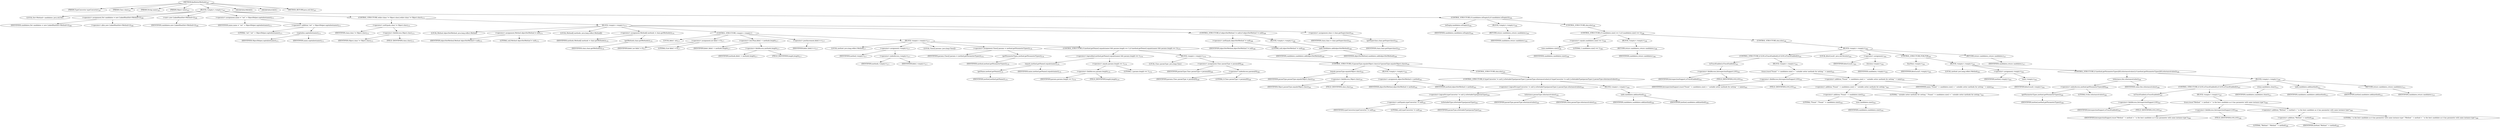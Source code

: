 digraph "findSetterMethods" {  
"807" [label = <(METHOD,findSetterMethods)<SUB>267</SUB>> ]
"808" [label = <(PARAM,TypeConverter typeConverter)<SUB>267</SUB>> ]
"809" [label = <(PARAM,Class clazz)<SUB>267</SUB>> ]
"810" [label = <(PARAM,String name)<SUB>267</SUB>> ]
"811" [label = <(PARAM,Object value)<SUB>267</SUB>> ]
"812" [label = <(BLOCK,&lt;empty&gt;,&lt;empty&gt;)<SUB>267</SUB>> ]
"6" [label = <(LOCAL,Set&lt;Method&gt; candidates: java.util.Set)> ]
"813" [label = <(&lt;operator&gt;.assignment,Set candidates = new LinkedHashSet&lt;Method&gt;())<SUB>268</SUB>> ]
"814" [label = <(IDENTIFIER,candidates,Set candidates = new LinkedHashSet&lt;Method&gt;())<SUB>268</SUB>> ]
"815" [label = <(&lt;operator&gt;.alloc,new LinkedHashSet&lt;Method&gt;())<SUB>268</SUB>> ]
"816" [label = <(&lt;init&gt;,new LinkedHashSet&lt;Method&gt;())<SUB>268</SUB>> ]
"5" [label = <(IDENTIFIER,candidates,new LinkedHashSet&lt;Method&gt;())<SUB>268</SUB>> ]
"817" [label = <(&lt;operator&gt;.assignment,name = &quot;set&quot; + ObjectHelper.capitalize(name))<SUB>271</SUB>> ]
"818" [label = <(IDENTIFIER,name,name = &quot;set&quot; + ObjectHelper.capitalize(name))<SUB>271</SUB>> ]
"819" [label = <(&lt;operator&gt;.addition,&quot;set&quot; + ObjectHelper.capitalize(name))<SUB>271</SUB>> ]
"820" [label = <(LITERAL,&quot;set&quot;,&quot;set&quot; + ObjectHelper.capitalize(name))<SUB>271</SUB>> ]
"821" [label = <(capitalize,capitalize(name))<SUB>271</SUB>> ]
"822" [label = <(IDENTIFIER,ObjectHelper,capitalize(name))<SUB>271</SUB>> ]
"823" [label = <(IDENTIFIER,name,capitalize(name))<SUB>271</SUB>> ]
"824" [label = <(CONTROL_STRUCTURE,while (clazz != Object.class),while (clazz != Object.class))<SUB>272</SUB>> ]
"825" [label = <(&lt;operator&gt;.notEquals,clazz != Object.class)<SUB>272</SUB>> ]
"826" [label = <(IDENTIFIER,clazz,clazz != Object.class)<SUB>272</SUB>> ]
"827" [label = <(&lt;operator&gt;.fieldAccess,Object.class)<SUB>272</SUB>> ]
"828" [label = <(IDENTIFIER,Object,clazz != Object.class)<SUB>272</SUB>> ]
"829" [label = <(FIELD_IDENTIFIER,class,class)<SUB>272</SUB>> ]
"830" [label = <(BLOCK,&lt;empty&gt;,&lt;empty&gt;)<SUB>272</SUB>> ]
"831" [label = <(LOCAL,Method objectSetMethod: java.lang.reflect.Method)> ]
"832" [label = <(&lt;operator&gt;.assignment,Method objectSetMethod = null)<SUB>275</SUB>> ]
"833" [label = <(IDENTIFIER,objectSetMethod,Method objectSetMethod = null)<SUB>275</SUB>> ]
"834" [label = <(LITERAL,null,Method objectSetMethod = null)<SUB>275</SUB>> ]
"835" [label = <(LOCAL,Method[] methods: java.lang.reflect.Method[])> ]
"836" [label = <(&lt;operator&gt;.assignment,Method[] methods = clazz.getMethods())<SUB>276</SUB>> ]
"837" [label = <(IDENTIFIER,methods,Method[] methods = clazz.getMethods())<SUB>276</SUB>> ]
"838" [label = <(getMethods,clazz.getMethods())<SUB>276</SUB>> ]
"839" [label = <(IDENTIFIER,clazz,clazz.getMethods())<SUB>276</SUB>> ]
"840" [label = <(CONTROL_STRUCTURE,&lt;empty&gt;,&lt;empty&gt;)> ]
"841" [label = <(LOCAL,$idx1: int)<SUB>277</SUB>> ]
"842" [label = <(&lt;operator&gt;.assignment,int $idx1 = 0)<SUB>277</SUB>> ]
"843" [label = <(IDENTIFIER,$idx1,int $idx1 = 0)<SUB>277</SUB>> ]
"844" [label = <(LITERAL,0,int $idx1 = 0)<SUB>277</SUB>> ]
"845" [label = <(&lt;operator&gt;.lessThan,$idx1 &lt; methods.length)<SUB>277</SUB>> ]
"846" [label = <(IDENTIFIER,$idx1,$idx1 &lt; methods.length)<SUB>277</SUB>> ]
"847" [label = <(&lt;operator&gt;.fieldAccess,methods.length)<SUB>277</SUB>> ]
"848" [label = <(IDENTIFIER,methods,$idx1 &lt; methods.length)<SUB>277</SUB>> ]
"849" [label = <(FIELD_IDENTIFIER,length,length)<SUB>277</SUB>> ]
"850" [label = <(&lt;operator&gt;.postIncrement,$idx1++)<SUB>277</SUB>> ]
"851" [label = <(IDENTIFIER,$idx1,$idx1++)<SUB>277</SUB>> ]
"852" [label = <(BLOCK,&lt;empty&gt;,&lt;empty&gt;)<SUB>277</SUB>> ]
"853" [label = <(LOCAL,method: java.lang.reflect.Method)<SUB>277</SUB>> ]
"854" [label = <(&lt;operator&gt;.assignment,&lt;empty&gt;)<SUB>277</SUB>> ]
"855" [label = <(IDENTIFIER,method,&lt;empty&gt;)<SUB>277</SUB>> ]
"856" [label = <(&lt;operator&gt;.indexAccess,&lt;empty&gt;)<SUB>277</SUB>> ]
"857" [label = <(IDENTIFIER,methods,&lt;empty&gt;)<SUB>277</SUB>> ]
"858" [label = <(IDENTIFIER,$idx1,&lt;empty&gt;)<SUB>277</SUB>> ]
"859" [label = <(LOCAL,Class[] params: java.lang.Class[])> ]
"860" [label = <(&lt;operator&gt;.assignment,Class[] params = method.getParameterTypes())<SUB>278</SUB>> ]
"861" [label = <(IDENTIFIER,params,Class[] params = method.getParameterTypes())<SUB>278</SUB>> ]
"862" [label = <(getParameterTypes,method.getParameterTypes())<SUB>278</SUB>> ]
"863" [label = <(IDENTIFIER,method,method.getParameterTypes())<SUB>278</SUB>> ]
"864" [label = <(CONTROL_STRUCTURE,if (method.getName().equals(name) &amp;&amp; params.length == 1),if (method.getName().equals(name) &amp;&amp; params.length == 1))<SUB>279</SUB>> ]
"865" [label = <(&lt;operator&gt;.logicalAnd,method.getName().equals(name) &amp;&amp; params.length == 1)<SUB>279</SUB>> ]
"866" [label = <(equals,method.getName().equals(name))<SUB>279</SUB>> ]
"867" [label = <(getName,method.getName())<SUB>279</SUB>> ]
"868" [label = <(IDENTIFIER,method,method.getName())<SUB>279</SUB>> ]
"869" [label = <(IDENTIFIER,name,method.getName().equals(name))<SUB>279</SUB>> ]
"870" [label = <(&lt;operator&gt;.equals,params.length == 1)<SUB>279</SUB>> ]
"871" [label = <(&lt;operator&gt;.fieldAccess,params.length)<SUB>279</SUB>> ]
"872" [label = <(IDENTIFIER,params,params.length == 1)<SUB>279</SUB>> ]
"873" [label = <(FIELD_IDENTIFIER,length,length)<SUB>279</SUB>> ]
"874" [label = <(LITERAL,1,params.length == 1)<SUB>279</SUB>> ]
"875" [label = <(BLOCK,&lt;empty&gt;,&lt;empty&gt;)<SUB>279</SUB>> ]
"876" [label = <(LOCAL,Class paramType: java.lang.Class)> ]
"877" [label = <(&lt;operator&gt;.assignment,Class paramType = params[0])<SUB>280</SUB>> ]
"878" [label = <(IDENTIFIER,paramType,Class paramType = params[0])<SUB>280</SUB>> ]
"879" [label = <(&lt;operator&gt;.indexAccess,params[0])<SUB>280</SUB>> ]
"880" [label = <(IDENTIFIER,params,Class paramType = params[0])<SUB>280</SUB>> ]
"881" [label = <(LITERAL,0,Class paramType = params[0])<SUB>280</SUB>> ]
"882" [label = <(CONTROL_STRUCTURE,if (paramType.equals(Object.class)),if (paramType.equals(Object.class)))<SUB>281</SUB>> ]
"883" [label = <(equals,paramType.equals(Object.class))<SUB>281</SUB>> ]
"884" [label = <(IDENTIFIER,paramType,paramType.equals(Object.class))<SUB>281</SUB>> ]
"885" [label = <(&lt;operator&gt;.fieldAccess,Object.class)<SUB>281</SUB>> ]
"886" [label = <(IDENTIFIER,Object,paramType.equals(Object.class))<SUB>281</SUB>> ]
"887" [label = <(FIELD_IDENTIFIER,class,class)<SUB>281</SUB>> ]
"888" [label = <(BLOCK,&lt;empty&gt;,&lt;empty&gt;)<SUB>281</SUB>> ]
"889" [label = <(&lt;operator&gt;.assignment,objectSetMethod = method)<SUB>282</SUB>> ]
"890" [label = <(IDENTIFIER,objectSetMethod,objectSetMethod = method)<SUB>282</SUB>> ]
"891" [label = <(IDENTIFIER,method,objectSetMethod = method)<SUB>282</SUB>> ]
"892" [label = <(CONTROL_STRUCTURE,else,else)<SUB>283</SUB>> ]
"893" [label = <(CONTROL_STRUCTURE,if (typeConverter != null || isSettableType(paramType) || paramType.isInstance(value)),if (typeConverter != null || isSettableType(paramType) || paramType.isInstance(value)))<SUB>283</SUB>> ]
"894" [label = <(&lt;operator&gt;.logicalOr,typeConverter != null || isSettableType(paramType) || paramType.isInstance(value))<SUB>283</SUB>> ]
"895" [label = <(&lt;operator&gt;.logicalOr,typeConverter != null || isSettableType(paramType))<SUB>283</SUB>> ]
"896" [label = <(&lt;operator&gt;.notEquals,typeConverter != null)<SUB>283</SUB>> ]
"897" [label = <(IDENTIFIER,typeConverter,typeConverter != null)<SUB>283</SUB>> ]
"898" [label = <(LITERAL,null,typeConverter != null)<SUB>283</SUB>> ]
"899" [label = <(isSettableType,isSettableType(paramType))<SUB>283</SUB>> ]
"900" [label = <(IDENTIFIER,paramType,isSettableType(paramType))<SUB>283</SUB>> ]
"901" [label = <(isInstance,paramType.isInstance(value))<SUB>283</SUB>> ]
"902" [label = <(IDENTIFIER,paramType,paramType.isInstance(value))<SUB>283</SUB>> ]
"903" [label = <(IDENTIFIER,value,paramType.isInstance(value))<SUB>283</SUB>> ]
"904" [label = <(BLOCK,&lt;empty&gt;,&lt;empty&gt;)<SUB>283</SUB>> ]
"905" [label = <(add,candidates.add(method))<SUB>284</SUB>> ]
"906" [label = <(IDENTIFIER,candidates,candidates.add(method))<SUB>284</SUB>> ]
"907" [label = <(IDENTIFIER,method,candidates.add(method))<SUB>284</SUB>> ]
"908" [label = <(CONTROL_STRUCTURE,if (objectSetMethod != null),if (objectSetMethod != null))<SUB>288</SUB>> ]
"909" [label = <(&lt;operator&gt;.notEquals,objectSetMethod != null)<SUB>288</SUB>> ]
"910" [label = <(IDENTIFIER,objectSetMethod,objectSetMethod != null)<SUB>288</SUB>> ]
"911" [label = <(LITERAL,null,objectSetMethod != null)<SUB>288</SUB>> ]
"912" [label = <(BLOCK,&lt;empty&gt;,&lt;empty&gt;)<SUB>288</SUB>> ]
"913" [label = <(add,candidates.add(objectSetMethod))<SUB>289</SUB>> ]
"914" [label = <(IDENTIFIER,candidates,candidates.add(objectSetMethod))<SUB>289</SUB>> ]
"915" [label = <(IDENTIFIER,objectSetMethod,candidates.add(objectSetMethod))<SUB>289</SUB>> ]
"916" [label = <(&lt;operator&gt;.assignment,clazz = clazz.getSuperclass())<SUB>291</SUB>> ]
"917" [label = <(IDENTIFIER,clazz,clazz = clazz.getSuperclass())<SUB>291</SUB>> ]
"918" [label = <(getSuperclass,clazz.getSuperclass())<SUB>291</SUB>> ]
"919" [label = <(IDENTIFIER,clazz,clazz.getSuperclass())<SUB>291</SUB>> ]
"920" [label = <(CONTROL_STRUCTURE,if (candidates.isEmpty()),if (candidates.isEmpty()))<SUB>294</SUB>> ]
"921" [label = <(isEmpty,candidates.isEmpty())<SUB>294</SUB>> ]
"922" [label = <(IDENTIFIER,candidates,candidates.isEmpty())<SUB>294</SUB>> ]
"923" [label = <(BLOCK,&lt;empty&gt;,&lt;empty&gt;)<SUB>294</SUB>> ]
"924" [label = <(RETURN,return candidates;,return candidates;)<SUB>295</SUB>> ]
"925" [label = <(IDENTIFIER,candidates,return candidates;)<SUB>295</SUB>> ]
"926" [label = <(CONTROL_STRUCTURE,else,else)<SUB>296</SUB>> ]
"927" [label = <(CONTROL_STRUCTURE,if (candidates.size() == 1),if (candidates.size() == 1))<SUB>296</SUB>> ]
"928" [label = <(&lt;operator&gt;.equals,candidates.size() == 1)<SUB>296</SUB>> ]
"929" [label = <(size,candidates.size())<SUB>296</SUB>> ]
"930" [label = <(IDENTIFIER,candidates,candidates.size())<SUB>296</SUB>> ]
"931" [label = <(LITERAL,1,candidates.size() == 1)<SUB>296</SUB>> ]
"932" [label = <(BLOCK,&lt;empty&gt;,&lt;empty&gt;)<SUB>296</SUB>> ]
"933" [label = <(RETURN,return candidates;,return candidates;)<SUB>298</SUB>> ]
"934" [label = <(IDENTIFIER,candidates,return candidates;)<SUB>298</SUB>> ]
"935" [label = <(CONTROL_STRUCTURE,else,else)<SUB>299</SUB>> ]
"936" [label = <(BLOCK,&lt;empty&gt;,&lt;empty&gt;)<SUB>299</SUB>> ]
"937" [label = <(CONTROL_STRUCTURE,if (LOG.isTraceEnabled()),if (LOG.isTraceEnabled()))<SUB>301</SUB>> ]
"938" [label = <(isTraceEnabled,isTraceEnabled())<SUB>301</SUB>> ]
"939" [label = <(&lt;operator&gt;.fieldAccess,IntrospectionSupport.LOG)<SUB>301</SUB>> ]
"940" [label = <(IDENTIFIER,IntrospectionSupport,isTraceEnabled())<SUB>301</SUB>> ]
"941" [label = <(FIELD_IDENTIFIER,LOG,LOG)<SUB>301</SUB>> ]
"942" [label = <(BLOCK,&lt;empty&gt;,&lt;empty&gt;)<SUB>301</SUB>> ]
"943" [label = <(trace,trace(&quot;Found &quot; + candidates.size() + &quot; suitable setter methods for setting &quot; + name))<SUB>302</SUB>> ]
"944" [label = <(&lt;operator&gt;.fieldAccess,IntrospectionSupport.LOG)<SUB>302</SUB>> ]
"945" [label = <(IDENTIFIER,IntrospectionSupport,trace(&quot;Found &quot; + candidates.size() + &quot; suitable setter methods for setting &quot; + name))<SUB>302</SUB>> ]
"946" [label = <(FIELD_IDENTIFIER,LOG,LOG)<SUB>302</SUB>> ]
"947" [label = <(&lt;operator&gt;.addition,&quot;Found &quot; + candidates.size() + &quot; suitable setter methods for setting &quot; + name)<SUB>302</SUB>> ]
"948" [label = <(&lt;operator&gt;.addition,&quot;Found &quot; + candidates.size() + &quot; suitable setter methods for setting &quot;)<SUB>302</SUB>> ]
"949" [label = <(&lt;operator&gt;.addition,&quot;Found &quot; + candidates.size())<SUB>302</SUB>> ]
"950" [label = <(LITERAL,&quot;Found &quot;,&quot;Found &quot; + candidates.size())<SUB>302</SUB>> ]
"951" [label = <(size,candidates.size())<SUB>302</SUB>> ]
"952" [label = <(IDENTIFIER,candidates,candidates.size())<SUB>302</SUB>> ]
"953" [label = <(LITERAL,&quot; suitable setter methods for setting &quot;,&quot;Found &quot; + candidates.size() + &quot; suitable setter methods for setting &quot;)<SUB>302</SUB>> ]
"954" [label = <(IDENTIFIER,name,&quot;Found &quot; + candidates.size() + &quot; suitable setter methods for setting &quot; + name)<SUB>302</SUB>> ]
"955" [label = <(LOCAL,$iterLocal1: java.util.Iterator)<SUB>305</SUB>> ]
"956" [label = <(&lt;operator&gt;.assignment,)<SUB>305</SUB>> ]
"957" [label = <(IDENTIFIER,$iterLocal1,)<SUB>305</SUB>> ]
"958" [label = <(iterator,&lt;empty&gt;)<SUB>305</SUB>> ]
"959" [label = <(IDENTIFIER,candidates,&lt;empty&gt;)<SUB>305</SUB>> ]
"960" [label = <(CONTROL_STRUCTURE,FOR,FOR)<SUB>305</SUB>> ]
"961" [label = <(hasNext,&lt;empty&gt;)<SUB>305</SUB>> ]
"962" [label = <(IDENTIFIER,$iterLocal1,&lt;empty&gt;)<SUB>305</SUB>> ]
"963" [label = <(BLOCK,&lt;empty&gt;,&lt;empty&gt;)<SUB>305</SUB>> ]
"964" [label = <(LOCAL,method: java.lang.reflect.Method)<SUB>305</SUB>> ]
"965" [label = <(&lt;operator&gt;.assignment,&lt;empty&gt;)<SUB>305</SUB>> ]
"966" [label = <(IDENTIFIER,method,&lt;empty&gt;)<SUB>305</SUB>> ]
"967" [label = <(next,&lt;empty&gt;)<SUB>305</SUB>> ]
"968" [label = <(IDENTIFIER,$iterLocal1,&lt;empty&gt;)<SUB>305</SUB>> ]
"969" [label = <(CONTROL_STRUCTURE,if (method.getParameterTypes()[0].isInstance(value)),if (method.getParameterTypes()[0].isInstance(value)))<SUB>306</SUB>> ]
"970" [label = <(isInstance,this.isInstance(value))<SUB>306</SUB>> ]
"971" [label = <(&lt;operator&gt;.indexAccess,method.getParameterTypes()[0])<SUB>306</SUB>> ]
"972" [label = <(getParameterTypes,method.getParameterTypes())<SUB>306</SUB>> ]
"973" [label = <(IDENTIFIER,method,method.getParameterTypes())<SUB>306</SUB>> ]
"974" [label = <(LITERAL,0,this.isInstance(value))<SUB>306</SUB>> ]
"975" [label = <(IDENTIFIER,value,this.isInstance(value))<SUB>306</SUB>> ]
"976" [label = <(BLOCK,&lt;empty&gt;,&lt;empty&gt;)<SUB>306</SUB>> ]
"977" [label = <(CONTROL_STRUCTURE,if (LOG.isTraceEnabled()),if (LOG.isTraceEnabled()))<SUB>307</SUB>> ]
"978" [label = <(isTraceEnabled,isTraceEnabled())<SUB>307</SUB>> ]
"979" [label = <(&lt;operator&gt;.fieldAccess,IntrospectionSupport.LOG)<SUB>307</SUB>> ]
"980" [label = <(IDENTIFIER,IntrospectionSupport,isTraceEnabled())<SUB>307</SUB>> ]
"981" [label = <(FIELD_IDENTIFIER,LOG,LOG)<SUB>307</SUB>> ]
"982" [label = <(BLOCK,&lt;empty&gt;,&lt;empty&gt;)<SUB>307</SUB>> ]
"983" [label = <(trace,trace(&quot;Method &quot; + method + &quot; is the best candidate as it has parameter with same instance type&quot;))<SUB>308</SUB>> ]
"984" [label = <(&lt;operator&gt;.fieldAccess,IntrospectionSupport.LOG)<SUB>308</SUB>> ]
"985" [label = <(IDENTIFIER,IntrospectionSupport,trace(&quot;Method &quot; + method + &quot; is the best candidate as it has parameter with same instance type&quot;))<SUB>308</SUB>> ]
"986" [label = <(FIELD_IDENTIFIER,LOG,LOG)<SUB>308</SUB>> ]
"987" [label = <(&lt;operator&gt;.addition,&quot;Method &quot; + method + &quot; is the best candidate as it has parameter with same instance type&quot;)<SUB>308</SUB>> ]
"988" [label = <(&lt;operator&gt;.addition,&quot;Method &quot; + method)<SUB>308</SUB>> ]
"989" [label = <(LITERAL,&quot;Method &quot;,&quot;Method &quot; + method)<SUB>308</SUB>> ]
"990" [label = <(IDENTIFIER,method,&quot;Method &quot; + method)<SUB>308</SUB>> ]
"991" [label = <(LITERAL,&quot; is the best candidate as it has parameter with same instance type&quot;,&quot;Method &quot; + method + &quot; is the best candidate as it has parameter with same instance type&quot;)<SUB>308</SUB>> ]
"992" [label = <(clear,candidates.clear())<SUB>311</SUB>> ]
"993" [label = <(IDENTIFIER,candidates,candidates.clear())<SUB>311</SUB>> ]
"994" [label = <(add,candidates.add(method))<SUB>312</SUB>> ]
"995" [label = <(IDENTIFIER,candidates,candidates.add(method))<SUB>312</SUB>> ]
"996" [label = <(IDENTIFIER,method,candidates.add(method))<SUB>312</SUB>> ]
"997" [label = <(RETURN,return candidates;,return candidates;)<SUB>313</SUB>> ]
"998" [label = <(IDENTIFIER,candidates,return candidates;)<SUB>313</SUB>> ]
"999" [label = <(RETURN,return candidates;,return candidates;)<SUB>317</SUB>> ]
"1000" [label = <(IDENTIFIER,candidates,return candidates;)<SUB>317</SUB>> ]
"1001" [label = <(MODIFIER,PRIVATE)> ]
"1002" [label = <(MODIFIER,STATIC)> ]
"1003" [label = <(METHOD_RETURN,java.util.Set)<SUB>267</SUB>> ]
  "807" -> "808" 
  "807" -> "809" 
  "807" -> "810" 
  "807" -> "811" 
  "807" -> "812" 
  "807" -> "1001" 
  "807" -> "1002" 
  "807" -> "1003" 
  "812" -> "6" 
  "812" -> "813" 
  "812" -> "816" 
  "812" -> "817" 
  "812" -> "824" 
  "812" -> "920" 
  "813" -> "814" 
  "813" -> "815" 
  "816" -> "5" 
  "817" -> "818" 
  "817" -> "819" 
  "819" -> "820" 
  "819" -> "821" 
  "821" -> "822" 
  "821" -> "823" 
  "824" -> "825" 
  "824" -> "830" 
  "825" -> "826" 
  "825" -> "827" 
  "827" -> "828" 
  "827" -> "829" 
  "830" -> "831" 
  "830" -> "832" 
  "830" -> "835" 
  "830" -> "836" 
  "830" -> "840" 
  "830" -> "908" 
  "830" -> "916" 
  "832" -> "833" 
  "832" -> "834" 
  "836" -> "837" 
  "836" -> "838" 
  "838" -> "839" 
  "840" -> "841" 
  "840" -> "842" 
  "840" -> "845" 
  "840" -> "850" 
  "840" -> "852" 
  "842" -> "843" 
  "842" -> "844" 
  "845" -> "846" 
  "845" -> "847" 
  "847" -> "848" 
  "847" -> "849" 
  "850" -> "851" 
  "852" -> "853" 
  "852" -> "854" 
  "852" -> "859" 
  "852" -> "860" 
  "852" -> "864" 
  "854" -> "855" 
  "854" -> "856" 
  "856" -> "857" 
  "856" -> "858" 
  "860" -> "861" 
  "860" -> "862" 
  "862" -> "863" 
  "864" -> "865" 
  "864" -> "875" 
  "865" -> "866" 
  "865" -> "870" 
  "866" -> "867" 
  "866" -> "869" 
  "867" -> "868" 
  "870" -> "871" 
  "870" -> "874" 
  "871" -> "872" 
  "871" -> "873" 
  "875" -> "876" 
  "875" -> "877" 
  "875" -> "882" 
  "877" -> "878" 
  "877" -> "879" 
  "879" -> "880" 
  "879" -> "881" 
  "882" -> "883" 
  "882" -> "888" 
  "882" -> "892" 
  "883" -> "884" 
  "883" -> "885" 
  "885" -> "886" 
  "885" -> "887" 
  "888" -> "889" 
  "889" -> "890" 
  "889" -> "891" 
  "892" -> "893" 
  "893" -> "894" 
  "893" -> "904" 
  "894" -> "895" 
  "894" -> "901" 
  "895" -> "896" 
  "895" -> "899" 
  "896" -> "897" 
  "896" -> "898" 
  "899" -> "900" 
  "901" -> "902" 
  "901" -> "903" 
  "904" -> "905" 
  "905" -> "906" 
  "905" -> "907" 
  "908" -> "909" 
  "908" -> "912" 
  "909" -> "910" 
  "909" -> "911" 
  "912" -> "913" 
  "913" -> "914" 
  "913" -> "915" 
  "916" -> "917" 
  "916" -> "918" 
  "918" -> "919" 
  "920" -> "921" 
  "920" -> "923" 
  "920" -> "926" 
  "921" -> "922" 
  "923" -> "924" 
  "924" -> "925" 
  "926" -> "927" 
  "927" -> "928" 
  "927" -> "932" 
  "927" -> "935" 
  "928" -> "929" 
  "928" -> "931" 
  "929" -> "930" 
  "932" -> "933" 
  "933" -> "934" 
  "935" -> "936" 
  "936" -> "937" 
  "936" -> "955" 
  "936" -> "956" 
  "936" -> "960" 
  "936" -> "999" 
  "937" -> "938" 
  "937" -> "942" 
  "938" -> "939" 
  "939" -> "940" 
  "939" -> "941" 
  "942" -> "943" 
  "943" -> "944" 
  "943" -> "947" 
  "944" -> "945" 
  "944" -> "946" 
  "947" -> "948" 
  "947" -> "954" 
  "948" -> "949" 
  "948" -> "953" 
  "949" -> "950" 
  "949" -> "951" 
  "951" -> "952" 
  "956" -> "957" 
  "956" -> "958" 
  "958" -> "959" 
  "960" -> "961" 
  "960" -> "963" 
  "961" -> "962" 
  "963" -> "964" 
  "963" -> "965" 
  "963" -> "969" 
  "965" -> "966" 
  "965" -> "967" 
  "967" -> "968" 
  "969" -> "970" 
  "969" -> "976" 
  "970" -> "971" 
  "970" -> "975" 
  "971" -> "972" 
  "971" -> "974" 
  "972" -> "973" 
  "976" -> "977" 
  "976" -> "992" 
  "976" -> "994" 
  "976" -> "997" 
  "977" -> "978" 
  "977" -> "982" 
  "978" -> "979" 
  "979" -> "980" 
  "979" -> "981" 
  "982" -> "983" 
  "983" -> "984" 
  "983" -> "987" 
  "984" -> "985" 
  "984" -> "986" 
  "987" -> "988" 
  "987" -> "991" 
  "988" -> "989" 
  "988" -> "990" 
  "992" -> "993" 
  "994" -> "995" 
  "994" -> "996" 
  "997" -> "998" 
  "999" -> "1000" 
}
